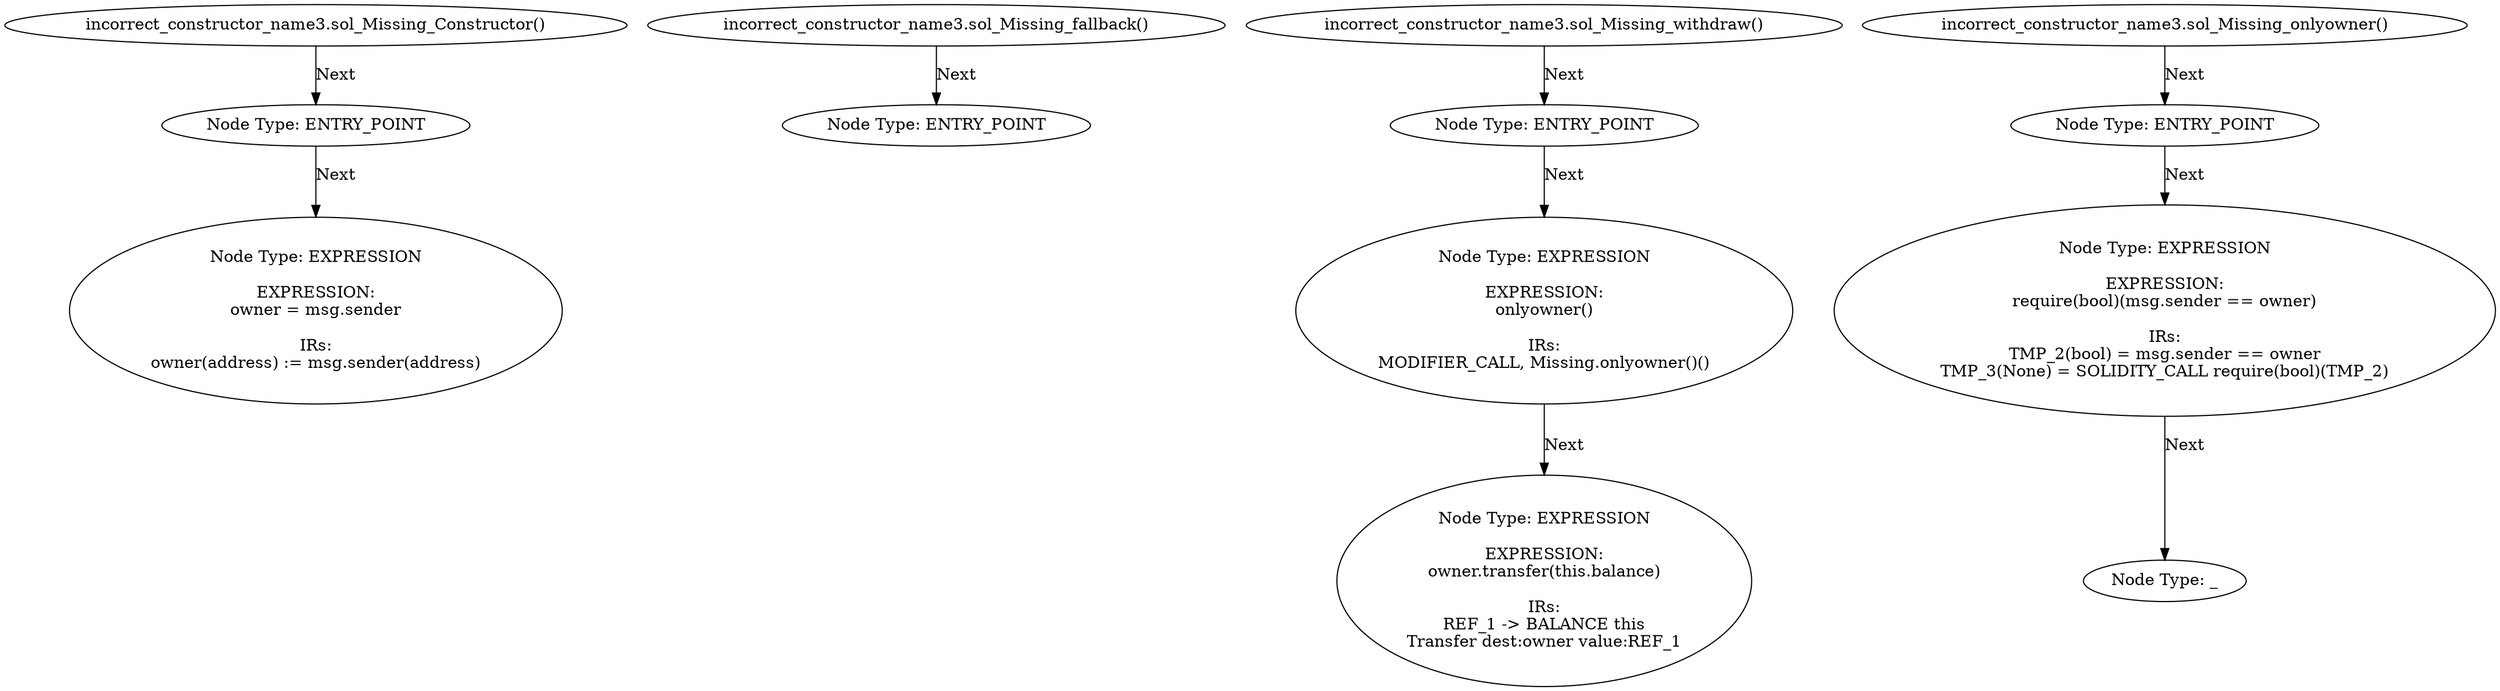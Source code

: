 digraph "" {
	node [label="\N"];
	0	[contract_name=Missing,
		function_fullname="Constructor()",
		label="Node Type: ENTRY_POINT
",
		node_expression=None,
		node_info_vulnerabilities=None,
		node_irs=None,
		node_source_code_lines="[19, 20, 21]",
		node_type=ENTRY_POINT,
		source_file="incorrect_constructor_name3.sol"];
	1	[contract_name=Missing,
		function_fullname="Constructor()",
		label="Node Type: EXPRESSION

EXPRESSION:
owner = msg.sender

IRs:
owner(address) := msg.sender(address)",
		node_expression="owner = msg.sender",
		node_info_vulnerabilities=None,
		node_irs="owner(address) := msg.sender(address)",
		node_source_code_lines="[20]",
		node_type=EXPRESSION,
		source_file="incorrect_constructor_name3.sol"];
	0 -> 1	[key=0,
		edge_type=next,
		label=Next];
	2	[contract_name=Missing,
		function_fullname="Constructor()",
		label="incorrect_constructor_name3.sol_Missing_Constructor()",
		node_expression=None,
		node_info_vulnerabilities="[{'lines': [17], 'category': 'access_control'}]",
		node_irs=None,
		node_source_code_lines="[17, 18, 19, 20, 21]",
		node_type=FUNCTION_NAME,
		source_file="incorrect_constructor_name3.sol"];
	2 -> 0	[key=0,
		edge_type=next,
		label=Next];
	3	[contract_name=Missing,
		function_fullname="fallback()",
		label="Node Type: ENTRY_POINT
",
		node_expression=None,
		node_info_vulnerabilities=None,
		node_irs=None,
		node_source_code_lines="[23]",
		node_type=ENTRY_POINT,
		source_file="incorrect_constructor_name3.sol"];
	4	[contract_name=Missing,
		function_fullname="fallback()",
		label="incorrect_constructor_name3.sol_Missing_fallback()",
		node_expression=None,
		node_info_vulnerabilities=None,
		node_irs=None,
		node_source_code_lines="[23]",
		node_type=FUNCTION_NAME,
		source_file="incorrect_constructor_name3.sol"];
	4 -> 3	[key=0,
		edge_type=next,
		label=Next];
	5	[contract_name=Missing,
		function_fullname="withdraw()",
		label="Node Type: ENTRY_POINT
",
		node_expression=None,
		node_info_vulnerabilities=None,
		node_irs=None,
		node_source_code_lines="[28, 29, 30]",
		node_type=ENTRY_POINT,
		source_file="incorrect_constructor_name3.sol"];
	7	[contract_name=Missing,
		function_fullname="withdraw()",
		label="Node Type: EXPRESSION

EXPRESSION:
onlyowner()

IRs:
MODIFIER_CALL, Missing.onlyowner()()",
		node_expression="onlyowner()",
		node_info_vulnerabilities=None,
		node_irs="MODIFIER_CALL, Missing.onlyowner()()",
		node_source_code_lines="[27]",
		node_type=EXPRESSION,
		source_file="incorrect_constructor_name3.sol"];
	5 -> 7	[key=0,
		edge_type=next,
		label=Next];
	6	[contract_name=Missing,
		function_fullname="withdraw()",
		label="Node Type: EXPRESSION

EXPRESSION:
owner.transfer(this.balance)

IRs:
REF_1 -> BALANCE this
Transfer dest:owner value:REF_1",
		node_expression="owner.transfer(this.balance)",
		node_info_vulnerabilities=None,
		node_irs="REF_1 -> BALANCE this
Transfer dest:owner value:REF_1",
		node_source_code_lines="[29]",
		node_type=EXPRESSION,
		source_file="incorrect_constructor_name3.sol"];
	7 -> 6	[key=0,
		edge_type=next,
		label=Next];
	8	[contract_name=Missing,
		function_fullname="withdraw()",
		label="incorrect_constructor_name3.sol_Missing_withdraw()",
		node_expression=None,
		node_info_vulnerabilities=None,
		node_irs=None,
		node_source_code_lines="[25, 26, 27, 28, 29, 30]",
		node_type=FUNCTION_NAME,
		source_file="incorrect_constructor_name3.sol"];
	8 -> 5	[key=0,
		edge_type=next,
		label=Next];
	9	[contract_name=Missing,
		function_fullname="onlyowner()",
		label="Node Type: ENTRY_POINT
",
		node_expression=None,
		node_info_vulnerabilities=None,
		node_irs=None,
		node_source_code_lines="[12, 13, 14, 15]",
		node_type=ENTRY_POINT,
		source_file="incorrect_constructor_name3.sol"];
	10	[contract_name=Missing,
		function_fullname="onlyowner()",
		label="Node Type: EXPRESSION

EXPRESSION:
require(bool)(msg.sender == owner)

IRs:
TMP_2(bool) = msg.sender == owner
TMP_3(None) = SOLIDITY_\
CALL require(bool)(TMP_2)",
		node_expression="require(bool)(msg.sender == owner)",
		node_info_vulnerabilities=None,
		node_irs="TMP_2(bool) = msg.sender == owner
TMP_3(None) = SOLIDITY_CALL require(bool)(TMP_2)",
		node_source_code_lines="[13]",
		node_type=EXPRESSION,
		source_file="incorrect_constructor_name3.sol"];
	9 -> 10	[key=0,
		edge_type=next,
		label=Next];
	11	[contract_name=Missing,
		function_fullname="onlyowner()",
		label="Node Type: _
",
		node_expression=None,
		node_info_vulnerabilities=None,
		node_irs=None,
		node_source_code_lines="[14]",
		node_type=_,
		source_file="incorrect_constructor_name3.sol"];
	10 -> 11	[key=0,
		edge_type=next,
		label=Next];
	12	[contract_name=Missing,
		function_fullname="onlyowner()",
		label="incorrect_constructor_name3.sol_Missing_onlyowner()",
		node_expression=None,
		node_info_vulnerabilities=None,
		node_irs=None,
		node_source_code_lines="[12, 13, 14, 15]",
		node_type=FUNCTION_NAME,
		source_file="incorrect_constructor_name3.sol"];
	12 -> 9	[key=0,
		edge_type=next,
		label=Next];
}
